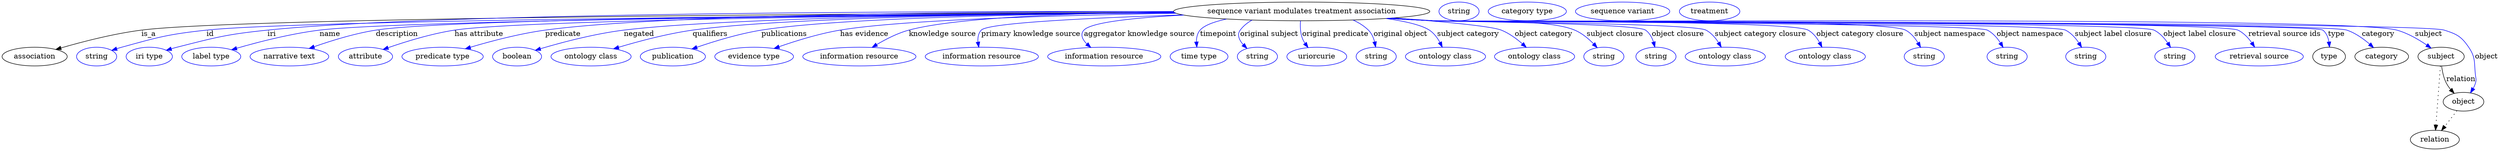 digraph {
	graph [bb="0,0,4788.4,283"];
	node [label="\N"];
	"sequence variant modulates treatment association"	[height=0.5,
		label="sequence variant modulates treatment association",
		pos="2492.4,265",
		width=6.8244];
	association	[height=0.5,
		pos="62.394,178",
		width=1.7332];
	"sequence variant modulates treatment association" -> association	[label=is_a,
		lp="281.39,221.5",
		pos="e,103.12,191.79 2247.8,263.24 1710.4,261.11 459.08,253.57 267.39,229 213.85,222.14 154.03,206.61 112.9,194.67"];
	id	[color=blue,
		height=0.5,
		label=string,
		pos="181.39,178",
		width=1.0652];
	"sequence variant modulates treatment association" -> id	[color=blue,
		label=id,
		lp="398.39,221.5",
		pos="e,210.38,190 2248.8,262.47 1734.7,258.87 571.3,248.65 391.39,229 318.35,221.02 300.2,215.65 229.39,196 226.29,195.14 223.09,194.17 \
219.89,193.16",
		style=solid];
	iri	[color=blue,
		height=0.5,
		label="iri type",
		pos="282.39,178",
		width=1.2277];
	"sequence variant modulates treatment association" -> iri	[color=blue,
		label=iri,
		lp="515.39,221.5",
		pos="e,315.29,190.23 2249.7,262.06 1757.9,257.79 676.02,246.53 507.39,229 429.97,220.95 410.81,215.26 335.39,196 332.02,195.14 328.54,\
194.18 325.05,193.17",
		style=solid];
	name	[color=blue,
		height=0.5,
		label="label type",
		pos="401.39,178",
		width=1.5707];
	"sequence variant modulates treatment association" -> name	[color=blue,
		label=name,
		lp="627.39,221.5",
		pos="e,440.01,191.15 2249.3,262.37 1776.5,258.79 765.71,248.9 607.39,229 552.58,222.11 491.21,206.11 449.83,194.05",
		style=solid];
	description	[color=blue,
		height=0.5,
		label="narrative text",
		pos="551.39,178",
		width=2.0943];
	"sequence variant modulates treatment association" -> description	[color=blue,
		label=description,
		lp="755.89,221.5",
		pos="e,588.8,193.65 2248.3,262.93 1796.6,260.4 862.33,252.38 715.39,229 675.03,222.58 630.79,208.66 598.44,197.14",
		style=solid];
	"has attribute"	[color=blue,
		height=0.5,
		label=attribute,
		pos="696.39,178",
		width=1.4443];
	"sequence variant modulates treatment association" -> "has attribute"	[color=blue,
		label="has attribute",
		lp="913.39,221.5",
		pos="e,729.98,191.75 2249.1,262.31 1828.8,258.85 998.8,249.52 866.39,229 822.26,222.16 773.51,207 739.58,195.15",
		style=solid];
	predicate	[color=blue,
		height=0.5,
		label="predicate type",
		pos="844.39,178",
		width=2.1665];
	"sequence variant modulates treatment association" -> predicate	[color=blue,
		label=predicate,
		lp="1074.4,221.5",
		pos="e,887.81,193.09 2246.5,264.77 1894.8,264.72 1265.8,260.05 1040.4,229 991.17,222.22 936.47,207.65 897.4,195.99",
		style=solid];
	negated	[color=blue,
		height=0.5,
		label=boolean,
		pos="987.39,178",
		width=1.2999];
	"sequence variant modulates treatment association" -> negated	[color=blue,
		label=negated,
		lp="1220.4,221.5",
		pos="e,1022.3,190.23 2248.1,262.99 1929.3,260.71 1388.7,253.27 1191.4,229 1135.6,222.13 1072.9,205.38 1032,193.16",
		style=solid];
	qualifiers	[color=blue,
		height=0.5,
		label="ontology class",
		pos="1128.4,178",
		width=2.1304];
	"sequence variant modulates treatment association" -> qualifiers	[color=blue,
		label=qualifiers,
		lp="1356.9,221.5",
		pos="e,1171.6,193.02 2248.2,263.03 1959.1,260.76 1495.3,253.31 1323.4,229 1274.6,222.11 1220.5,207.65 1181.6,196.05",
		style=solid];
	publications	[color=blue,
		height=0.5,
		label=publication,
		pos="1285.4,178",
		width=1.7332];
	"sequence variant modulates treatment association" -> publications	[color=blue,
		label=publications,
		lp="1499.4,221.5",
		pos="e,1321.9,192.66 2248.4,262.85 1990.8,260.37 1602.2,252.67 1455.4,229 1412.5,222.09 1365.3,207.61 1331.5,196.01",
		style=solid];
	"has evidence"	[color=blue,
		height=0.5,
		label="evidence type",
		pos="1441.4,178",
		width=2.0943];
	"sequence variant modulates treatment association" -> "has evidence"	[color=blue,
		label="has evidence",
		lp="1652.9,221.5",
		pos="e,1479.4,193.55 2251.6,261.36 2032.5,257.71 1725.7,249.09 1606.4,229 1566,222.2 1521.6,208.38 1489.1,196.99",
		style=solid];
	"knowledge source"	[color=blue,
		height=0.5,
		label="information resource",
		pos="1643.4,178",
		width=3.015];
	"sequence variant modulates treatment association" -> "knowledge source"	[color=blue,
		label="knowledge source",
		lp="1802.9,221.5",
		pos="e,1667.9,195.78 2246.9,264.08 2064.2,261.99 1830.9,254.16 1738.4,229 1716.6,223.09 1694.2,211.61 1676.7,201.13",
		style=solid];
	"primary knowledge source"	[color=blue,
		height=0.5,
		label="information resource",
		pos="1878.4,178",
		width=3.015];
	"sequence variant modulates treatment association" -> "primary knowledge source"	[color=blue,
		label="primary knowledge source",
		lp="1972.4,221.5",
		pos="e,1872.6,196 2264.5,258.27 2095.1,252.86 1891,243.41 1877.4,229 1871.6,222.9 1870.4,214.27 1871,205.9",
		style=solid];
	"aggregator knowledge source"	[color=blue,
		height=0.5,
		label="information resource",
		pos="2113.4,178",
		width=3.015];
	"sequence variant modulates treatment association" -> "aggregator knowledge source"	[color=blue,
		label="aggregator knowledge source",
		lp="2180.9,221.5",
		pos="e,2087.6,195.53 2266,257.95 2175.3,253.13 2088.6,244.49 2074.4,229 2066.7,220.62 2071.6,210.86 2080.1,202.2",
		style=solid];
	timepoint	[color=blue,
		height=0.5,
		label="time type",
		pos="2295.4,178",
		width=1.5346];
	"sequence variant modulates treatment association" -> timepoint	[color=blue,
		label=timepoint,
		lp="2332.4,221.5",
		pos="e,2291.1,196.26 2348.1,250.32 2324.8,245.29 2305.6,238.4 2297.4,229 2292,222.83 2290.3,214.43 2290.3,206.27",
		style=solid];
	"original subject"	[color=blue,
		height=0.5,
		label=string,
		pos="2407.4,178",
		width=1.0652];
	"sequence variant modulates treatment association" -> "original subject"	[color=blue,
		label="original subject",
		lp="2430.4,221.5",
		pos="e,2387.4,193.75 2397.2,248.35 2388.3,243.45 2380.5,237.13 2374.4,229 2367.7,220.01 2372.5,209.73 2380.3,200.83",
		style=solid];
	"original predicate"	[color=blue,
		height=0.5,
		label=uriorcurie,
		pos="2521.4,178",
		width=1.5887];
	"sequence variant modulates treatment association" -> "original predicate"	[color=blue,
		label="original predicate",
		lp="2556.9,221.5",
		pos="e,2504.6,195.4 2490.1,246.84 2489.4,236.95 2489.6,224.45 2493.4,214 2494.7,210.42 2496.5,206.94 2498.6,203.64",
		style=solid];
	"original object"	[color=blue,
		height=0.5,
		label=string,
		pos="2635.4,178",
		width=1.0652];
	"sequence variant modulates treatment association" -> "original object"	[color=blue,
		label="original object",
		lp="2681.9,221.5",
		pos="e,2634.3,196.46 2591,248.4 2601.8,243.53 2612,237.21 2620.4,229 2626.5,223.04 2630.2,214.69 2632.3,206.52",
		style=solid];
	"subject category"	[color=blue,
		height=0.5,
		label="ontology class",
		pos="2768.4,178",
		width=2.1304];
	"sequence variant modulates treatment association" -> "subject category"	[color=blue,
		label="subject category",
		lp="2811.9,221.5",
		pos="e,2762.2,196.16 2653.8,251.39 2690,246.2 2722.1,238.99 2737.4,229 2746.2,223.28 2752.9,214.13 2757.8,205.22",
		style=solid];
	"object category"	[color=blue,
		height=0.5,
		label="ontology class",
		pos="2939.4,178",
		width=2.1304];
	"sequence variant modulates treatment association" -> "object category"	[color=blue,
		label="object category",
		lp="2956.9,221.5",
		pos="e,2923.4,195.77 2668.5,252.44 2759.4,245.65 2855.5,236.88 2875.4,229 2890.3,223.11 2904.5,212.62 2915.8,202.76",
		style=solid];
	"subject closure"	[color=blue,
		height=0.5,
		label=string,
		pos="3072.4,178",
		width=1.0652];
	"sequence variant modulates treatment association" -> "subject closure"	[color=blue,
		label="subject closure",
		lp="3093.9,221.5",
		pos="e,3059.6,195.16 2667.2,252.32 2819.6,242.14 3016.4,229 3016.4,229 3030.2,223.21 3042.9,212.56 3052.7,202.58",
		style=solid];
	"object closure"	[color=blue,
		height=0.5,
		label=string,
		pos="3172.4,178",
		width=1.0652];
	"sequence variant modulates treatment association" -> "object closure"	[color=blue,
		label="object closure",
		lp="3214.4,221.5",
		pos="e,3170.3,196.32 2663.5,252.07 2691.5,250.27 2720.3,248.51 2747.4,247 2769.9,245.75 3134,242.04 3152.4,229 3160,223.63 3164.7,214.92 \
3167.6,206.26",
		style=solid];
	"subject category closure"	[color=blue,
		height=0.5,
		label="ontology class",
		pos="3305.4,178",
		width=2.1304];
	"sequence variant modulates treatment association" -> "subject category closure"	[color=blue,
		label="subject category closure",
		lp="3372.9,221.5",
		pos="e,3297.7,196.16 2661.7,251.95 2690.3,250.13 2719.7,248.4 2747.4,247 2776.3,245.54 3242.8,242.48 3268.4,229 3278.5,223.67 3286.6,\
214.17 3292.6,204.87",
		style=solid];
	"object category closure"	[color=blue,
		height=0.5,
		label="ontology class",
		pos="3497.4,178",
		width=2.1304];
	"sequence variant modulates treatment association" -> "object category closure"	[color=blue,
		label="object category closure",
		lp="3563.9,221.5",
		pos="e,3491.1,196.15 2660,251.83 2689.1,250 2719.1,248.3 2747.4,247 2787.2,245.17 3429.5,248.32 3464.4,229 3473.9,223.7 3481.2,214.34 \
3486.5,205.14",
		style=solid];
	"subject namespace"	[color=blue,
		height=0.5,
		label=string,
		pos="3687.4,178",
		width=1.0652];
	"sequence variant modulates treatment association" -> "subject namespace"	[color=blue,
		label="subject namespace",
		lp="3736.4,221.5",
		pos="e,3680.3,195.72 2659,251.77 2688.4,249.93 2718.8,248.24 2747.4,247 2797.6,244.83 3606.9,252.34 3651.4,229 3661.6,223.65 3669.6,213.96 \
3675.4,204.53",
		style=solid];
	"object namespace"	[color=blue,
		height=0.5,
		label=string,
		pos="3846.4,178",
		width=1.0652];
	"sequence variant modulates treatment association" -> "object namespace"	[color=blue,
		label="object namespace",
		lp="3890.4,221.5",
		pos="e,3838.7,195.75 2658.6,251.72 2688.2,249.88 2718.7,248.2 2747.4,247 2776.8,245.77 3782.1,242.32 3808.4,229 3818.9,223.7 3827.2,214.02 \
3833.4,204.58",
		style=solid];
	"subject label closure"	[color=blue,
		height=0.5,
		label=string,
		pos="3997.4,178",
		width=1.0652];
	"sequence variant modulates treatment association" -> "subject label closure"	[color=blue,
		label="subject label closure",
		lp="4050.4,221.5",
		pos="e,3989.4,195.77 2658.3,251.69 2688,249.85 2718.6,248.17 2747.4,247 2781,245.63 3928.3,243.98 3958.4,229 3969.1,223.67 3977.8,213.85 \
3984.2,204.31",
		style=solid];
	"object label closure"	[color=blue,
		height=0.5,
		label=string,
		pos="4168.4,178",
		width=1.0652];
	"sequence variant modulates treatment association" -> "object label closure"	[color=blue,
		label="object label closure",
		lp="4215.9,221.5",
		pos="e,4160.1,195.79 2658,251.67 2687.7,249.82 2718.5,248.15 2747.4,247 2785.7,245.47 4093.9,245.84 4128.4,229 4139.3,223.69 4148.1,213.88 \
4154.7,204.34",
		style=solid];
	"retrieval source ids"	[color=blue,
		height=0.5,
		label="retrieval source",
		pos="4330.4,178",
		width=2.347];
	"sequence variant modulates treatment association" -> "retrieval source ids"	[color=blue,
		label="retrieval source ids",
		lp="4378.9,221.5",
		pos="e,4321.5,196.3 2657.6,251.66 2687.5,249.8 2718.4,248.14 2747.4,247 2790.2,245.32 4250.8,247.55 4289.4,229 4300.2,223.79 4309.2,214.18 \
4315.9,204.76",
		style=solid];
	type	[height=0.5,
		pos="4464.4,178",
		width=0.86659];
	"sequence variant modulates treatment association" -> type	[color=blue,
		label=type,
		lp="4478.4,221.5",
		pos="e,4465.2,196.18 2657.3,251.65 2687.2,249.79 2718.2,248.12 2747.4,247 2771.1,246.09 4433.9,243.76 4452.4,229 4459.2,223.54 4462.6,\
214.92 4464.1,206.37",
		style=solid];
	category	[height=0.5,
		pos="4565.4,178",
		width=1.4263];
	"sequence variant modulates treatment association" -> category	[color=blue,
		label=category,
		lp="4558.9,221.5",
		pos="e,4549.8,195.25 2657.3,251.64 2687.2,249.79 2718.2,248.12 2747.4,247 2796,245.13 4452.3,244.56 4498.4,229 4514.6,223.53 4530.1,212.5 \
4542.1,202.2",
		style=solid];
	subject	[height=0.5,
		pos="4679.4,178",
		width=1.2277];
	"sequence variant modulates treatment association" -> subject	[color=blue,
		label=subject,
		lp="4655.4,221.5",
		pos="e,4660.1,194.33 2657.3,251.63 2687.2,249.78 2718.2,248.11 2747.4,247 2849.9,243.09 4495.5,256.44 4594.4,229 4615.1,223.24 4636,211.08 \
4651.9,200.2",
		style=solid];
	object	[height=0.5,
		pos="4722.4,91",
		width=1.0832];
	"sequence variant modulates treatment association" -> object	[color=blue,
		label=object,
		lp="4766.4,178",
		pos="e,4735.8,108.09 2657.3,251.62 2687.2,249.77 2718.2,248.11 2747.4,247 2801.2,244.96 4634.1,245.46 4685.4,229 4709.7,221.2 4718,217.1 \
4732.4,196 4746.3,175.59 4742.5,166.51 4745.4,142 4746.2,135.38 4747.3,133.39 4745.4,127 4744.4,123.55 4742.9,120.13 4741.1,116.85",
		style=solid];
	association_type	[color=blue,
		height=0.5,
		label=string,
		pos="2794.4,265",
		width=1.0652];
	association_category	[color=blue,
		height=0.5,
		label="category type",
		pos="2925.4,265",
		width=2.0762];
	subject -> object	[label=relation,
		lp="4717.4,134.5",
		pos="e,4704.5,107.23 4680.5,159.55 4681.7,149.57 4684.2,137.07 4689.4,127 4691.6,122.68 4694.5,118.52 4697.7,114.66"];
	relation	[height=0.5,
		pos="4667.4,18",
		width=1.2999];
	subject -> relation	[pos="e,4668.7,36.188 4678.1,159.79 4676,132.48 4672,78.994 4669.5,46.38",
		style=dotted];
	"sequence variant modulates treatment association_subject"	[color=blue,
		height=0.5,
		label="sequence variant",
		pos="3108.4,265",
		width=2.5095];
	object -> relation	[pos="e,4680.2,35.54 4709.9,73.889 4703,64.939 4694.2,53.617 4686.4,43.584",
		style=dotted];
	"sequence variant modulates treatment association_object"	[color=blue,
		height=0.5,
		label=treatment,
		pos="3274.4,265",
		width=1.6068];
}
